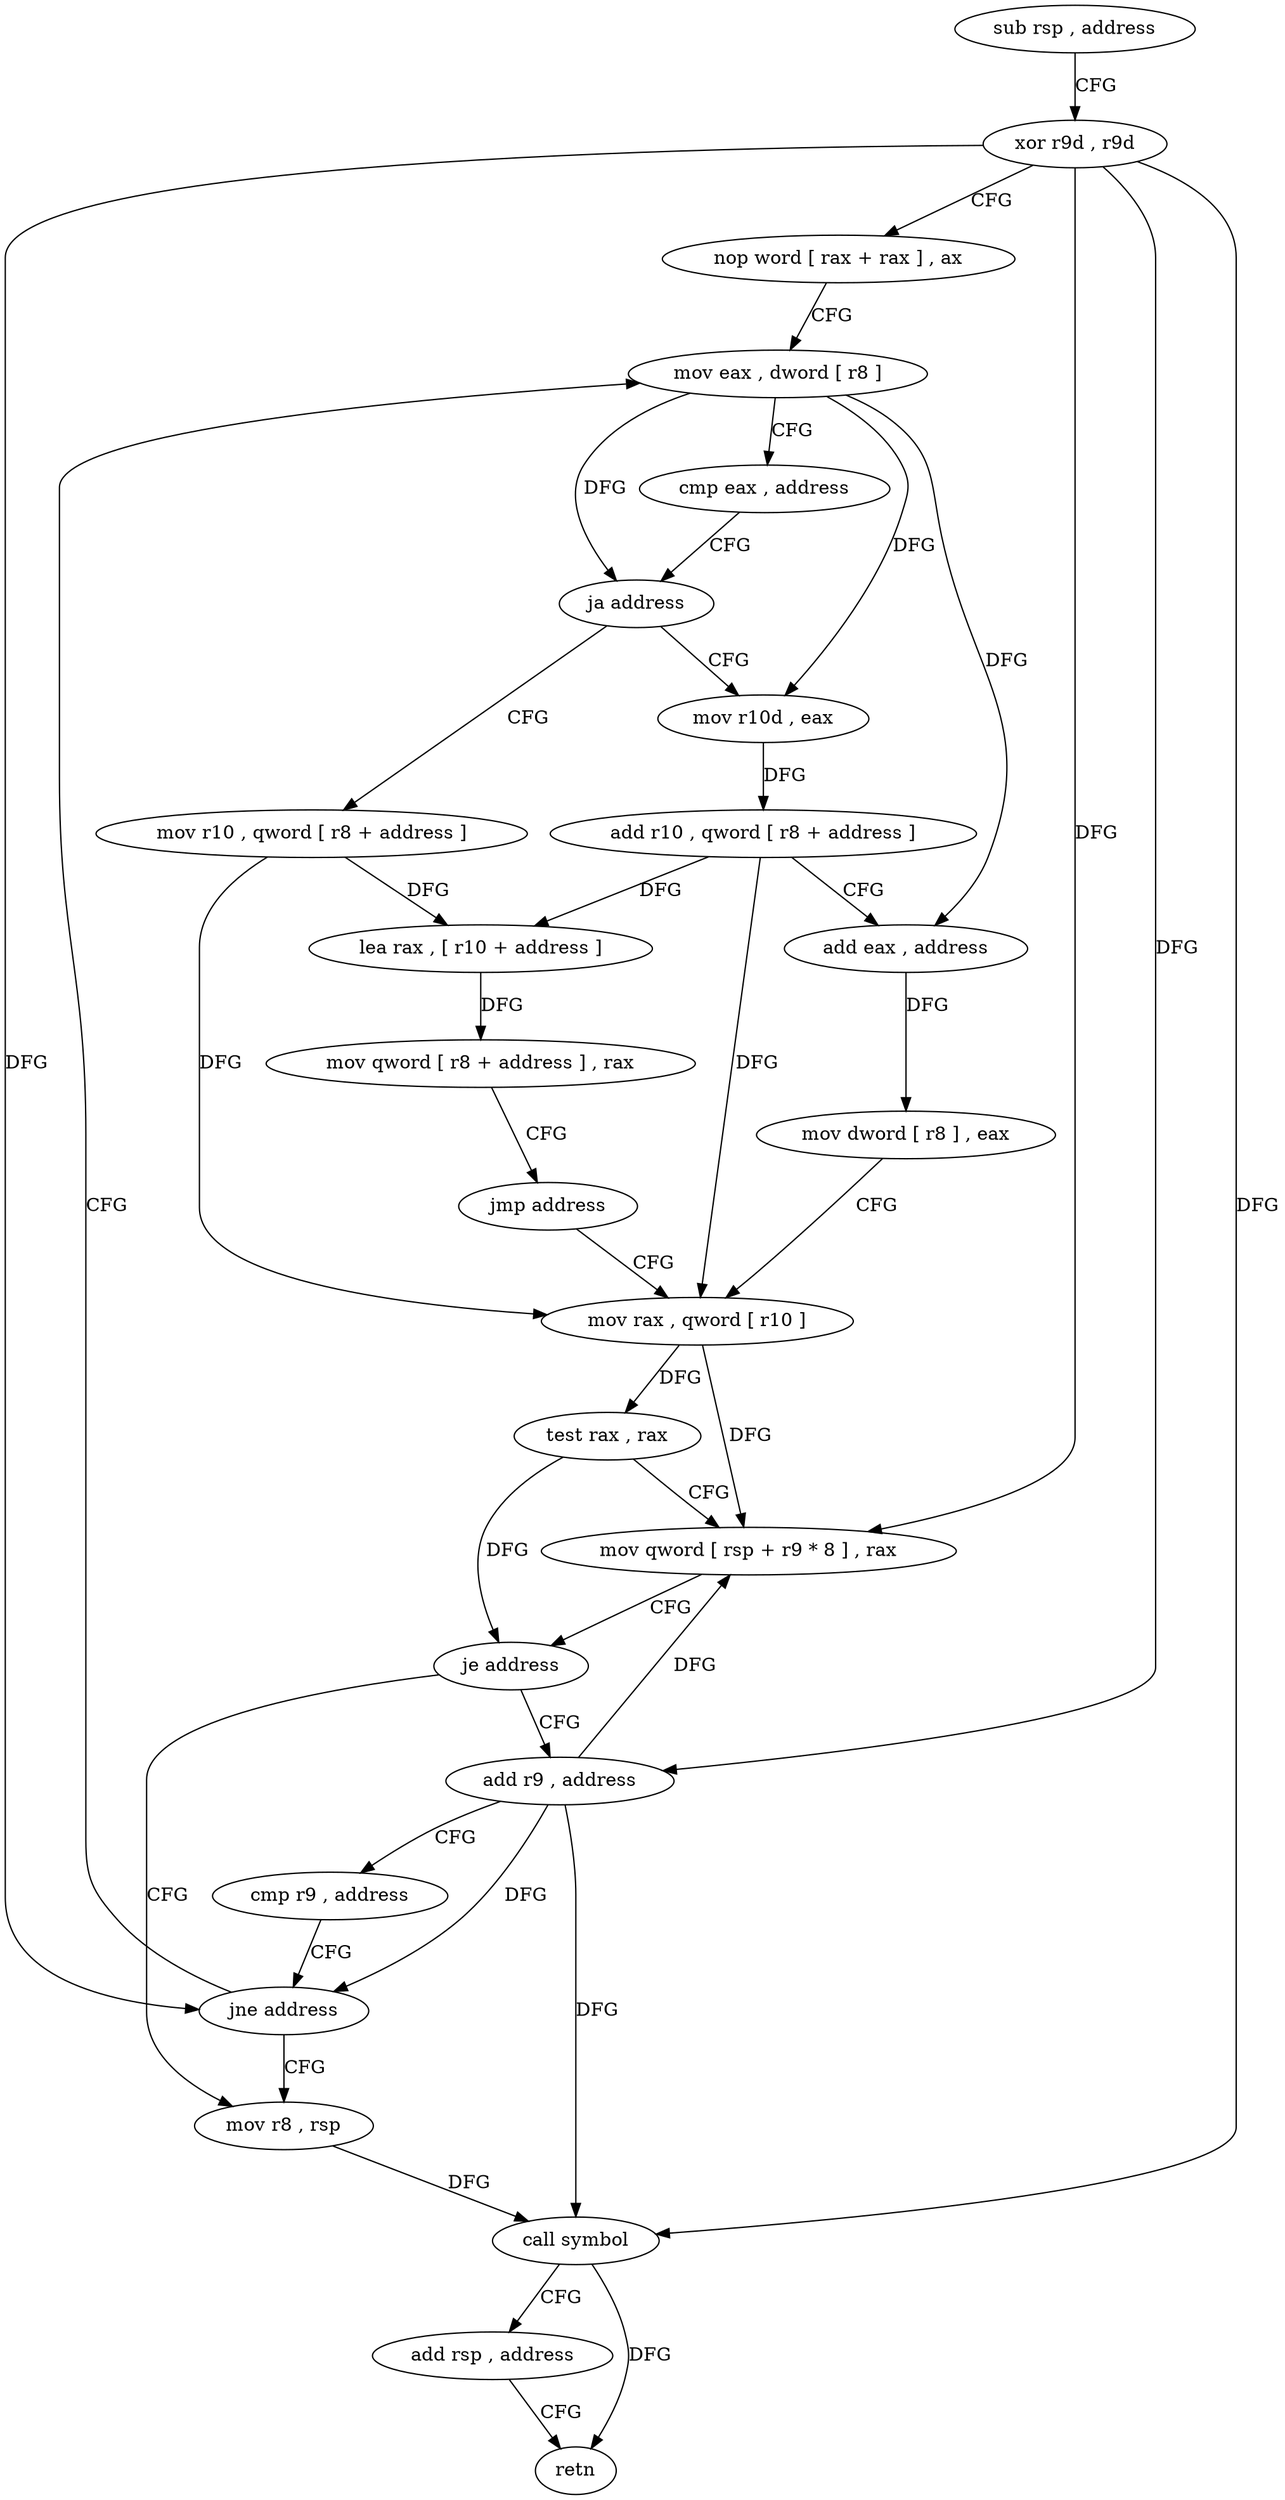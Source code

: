 digraph "func" {
"4382080" [label = "sub rsp , address" ]
"4382084" [label = "xor r9d , r9d" ]
"4382087" [label = "nop word [ rax + rax ] , ax" ]
"4382096" [label = "mov eax , dword [ r8 ]" ]
"4382152" [label = "mov r10 , qword [ r8 + address ]" ]
"4382156" [label = "lea rax , [ r10 + address ]" ]
"4382160" [label = "mov qword [ r8 + address ] , rax" ]
"4382164" [label = "jmp address" ]
"4382117" [label = "mov rax , qword [ r10 ]" ]
"4382104" [label = "mov r10d , eax" ]
"4382107" [label = "add r10 , qword [ r8 + address ]" ]
"4382111" [label = "add eax , address" ]
"4382114" [label = "mov dword [ r8 ] , eax" ]
"4382120" [label = "test rax , rax" ]
"4382123" [label = "mov qword [ rsp + r9 * 8 ] , rax" ]
"4382127" [label = "je address" ]
"4382139" [label = "mov r8 , rsp" ]
"4382129" [label = "add r9 , address" ]
"4382142" [label = "call symbol" ]
"4382147" [label = "add rsp , address" ]
"4382151" [label = "retn" ]
"4382133" [label = "cmp r9 , address" ]
"4382137" [label = "jne address" ]
"4382099" [label = "cmp eax , address" ]
"4382102" [label = "ja address" ]
"4382080" -> "4382084" [ label = "CFG" ]
"4382084" -> "4382087" [ label = "CFG" ]
"4382084" -> "4382123" [ label = "DFG" ]
"4382084" -> "4382142" [ label = "DFG" ]
"4382084" -> "4382129" [ label = "DFG" ]
"4382084" -> "4382137" [ label = "DFG" ]
"4382087" -> "4382096" [ label = "CFG" ]
"4382096" -> "4382099" [ label = "CFG" ]
"4382096" -> "4382102" [ label = "DFG" ]
"4382096" -> "4382104" [ label = "DFG" ]
"4382096" -> "4382111" [ label = "DFG" ]
"4382152" -> "4382156" [ label = "DFG" ]
"4382152" -> "4382117" [ label = "DFG" ]
"4382156" -> "4382160" [ label = "DFG" ]
"4382160" -> "4382164" [ label = "CFG" ]
"4382164" -> "4382117" [ label = "CFG" ]
"4382117" -> "4382120" [ label = "DFG" ]
"4382117" -> "4382123" [ label = "DFG" ]
"4382104" -> "4382107" [ label = "DFG" ]
"4382107" -> "4382111" [ label = "CFG" ]
"4382107" -> "4382156" [ label = "DFG" ]
"4382107" -> "4382117" [ label = "DFG" ]
"4382111" -> "4382114" [ label = "DFG" ]
"4382114" -> "4382117" [ label = "CFG" ]
"4382120" -> "4382123" [ label = "CFG" ]
"4382120" -> "4382127" [ label = "DFG" ]
"4382123" -> "4382127" [ label = "CFG" ]
"4382127" -> "4382139" [ label = "CFG" ]
"4382127" -> "4382129" [ label = "CFG" ]
"4382139" -> "4382142" [ label = "DFG" ]
"4382129" -> "4382133" [ label = "CFG" ]
"4382129" -> "4382142" [ label = "DFG" ]
"4382129" -> "4382123" [ label = "DFG" ]
"4382129" -> "4382137" [ label = "DFG" ]
"4382142" -> "4382147" [ label = "CFG" ]
"4382142" -> "4382151" [ label = "DFG" ]
"4382147" -> "4382151" [ label = "CFG" ]
"4382133" -> "4382137" [ label = "CFG" ]
"4382137" -> "4382096" [ label = "CFG" ]
"4382137" -> "4382139" [ label = "CFG" ]
"4382099" -> "4382102" [ label = "CFG" ]
"4382102" -> "4382152" [ label = "CFG" ]
"4382102" -> "4382104" [ label = "CFG" ]
}
